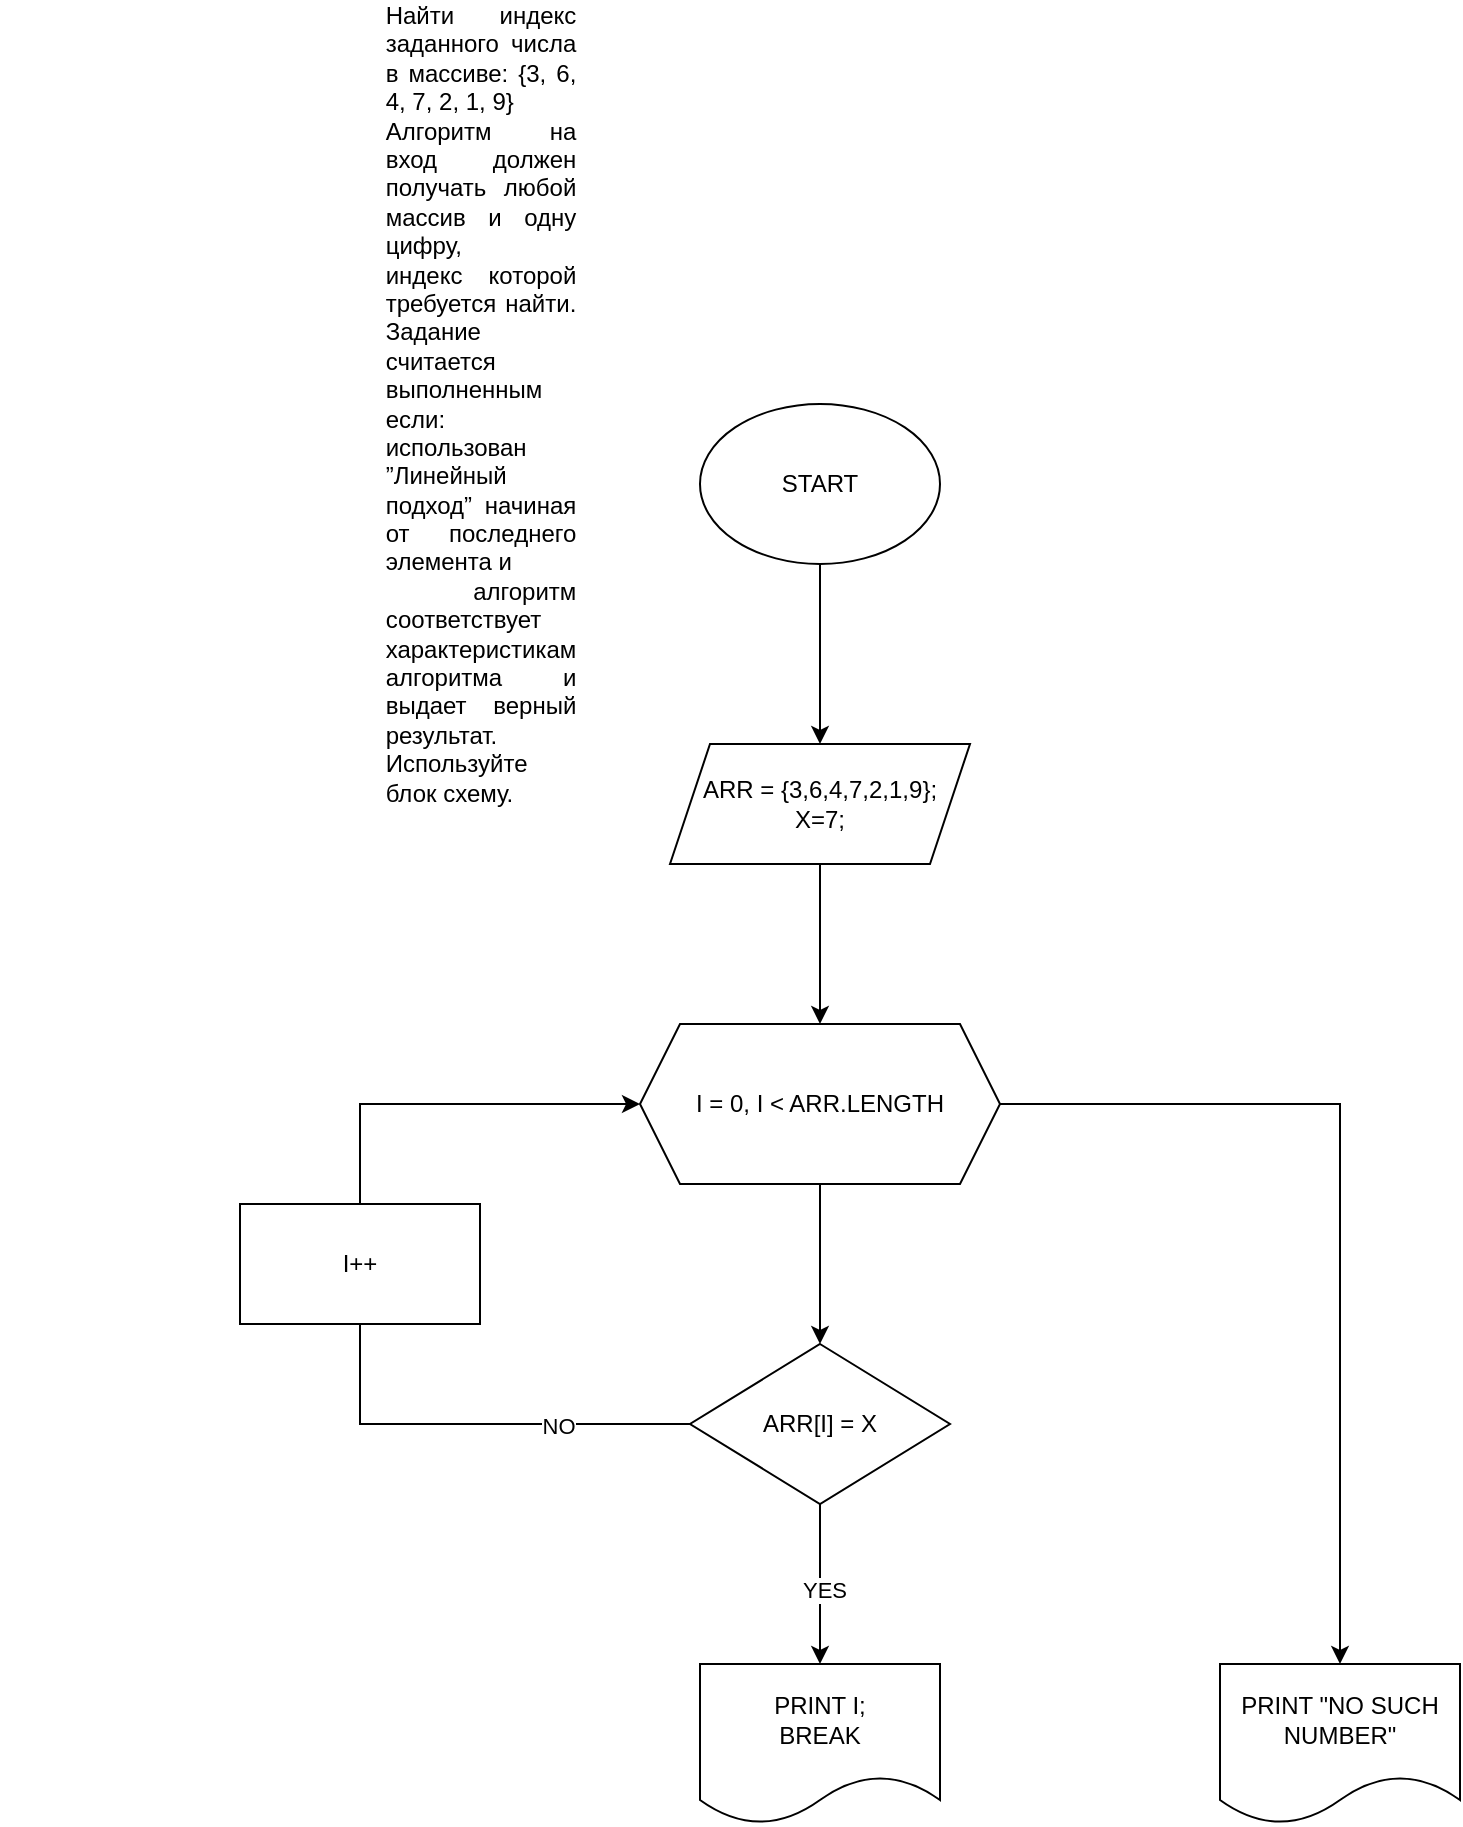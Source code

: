<mxfile version="24.2.2" type="github" pages="2">
  <diagram name="Page-1" id="fB6h32neheZBJvaYyz-M">
    <mxGraphModel dx="1342" dy="688" grid="1" gridSize="10" guides="1" tooltips="1" connect="1" arrows="1" fold="1" page="1" pageScale="1" pageWidth="850" pageHeight="1100" math="0" shadow="0">
      <root>
        <mxCell id="0" />
        <mxCell id="1" parent="0" />
        <mxCell id="WjoO_MJBStT16dwO6STz-3" value="" style="edgeStyle=orthogonalEdgeStyle;rounded=0;orthogonalLoop=1;jettySize=auto;html=1;" parent="1" source="WjoO_MJBStT16dwO6STz-1" target="WjoO_MJBStT16dwO6STz-2" edge="1">
          <mxGeometry relative="1" as="geometry" />
        </mxCell>
        <mxCell id="WjoO_MJBStT16dwO6STz-1" value="START" style="ellipse;whiteSpace=wrap;html=1;" parent="1" vertex="1">
          <mxGeometry x="360" y="210" width="120" height="80" as="geometry" />
        </mxCell>
        <mxCell id="WjoO_MJBStT16dwO6STz-5" value="" style="edgeStyle=orthogonalEdgeStyle;rounded=0;orthogonalLoop=1;jettySize=auto;html=1;" parent="1" source="WjoO_MJBStT16dwO6STz-2" edge="1">
          <mxGeometry relative="1" as="geometry">
            <mxPoint x="420" y="520" as="targetPoint" />
          </mxGeometry>
        </mxCell>
        <mxCell id="WjoO_MJBStT16dwO6STz-2" value="ARR = {3,6,4,7,2,1,9};&lt;div&gt;X=7;&lt;/div&gt;" style="shape=parallelogram;perimeter=parallelogramPerimeter;whiteSpace=wrap;html=1;fixedSize=1;" parent="1" vertex="1">
          <mxGeometry x="345" y="380" width="150" height="60" as="geometry" />
        </mxCell>
        <mxCell id="WjoO_MJBStT16dwO6STz-8" value="" style="edgeStyle=orthogonalEdgeStyle;rounded=0;orthogonalLoop=1;jettySize=auto;html=1;" parent="1" source="WjoO_MJBStT16dwO6STz-6" target="WjoO_MJBStT16dwO6STz-7" edge="1">
          <mxGeometry relative="1" as="geometry" />
        </mxCell>
        <mxCell id="s10NFwCoaK1onwXfpeWf-2" value="" style="edgeStyle=orthogonalEdgeStyle;rounded=0;orthogonalLoop=1;jettySize=auto;html=1;" parent="1" source="WjoO_MJBStT16dwO6STz-6" target="s10NFwCoaK1onwXfpeWf-1" edge="1">
          <mxGeometry relative="1" as="geometry" />
        </mxCell>
        <mxCell id="WjoO_MJBStT16dwO6STz-6" value="I = 0, I &amp;lt; ARR.LENGTH" style="shape=hexagon;perimeter=hexagonPerimeter2;whiteSpace=wrap;html=1;fixedSize=1;" parent="1" vertex="1">
          <mxGeometry x="330" y="520" width="180" height="80" as="geometry" />
        </mxCell>
        <mxCell id="WjoO_MJBStT16dwO6STz-10" value="" style="edgeStyle=orthogonalEdgeStyle;rounded=0;orthogonalLoop=1;jettySize=auto;html=1;" parent="1" source="WjoO_MJBStT16dwO6STz-7" target="WjoO_MJBStT16dwO6STz-9" edge="1">
          <mxGeometry relative="1" as="geometry" />
        </mxCell>
        <mxCell id="WjoO_MJBStT16dwO6STz-11" value="YES" style="edgeLabel;html=1;align=center;verticalAlign=middle;resizable=0;points=[];" parent="WjoO_MJBStT16dwO6STz-10" vertex="1" connectable="0">
          <mxGeometry x="0.075" y="2" relative="1" as="geometry">
            <mxPoint as="offset" />
          </mxGeometry>
        </mxCell>
        <mxCell id="WjoO_MJBStT16dwO6STz-12" style="edgeStyle=orthogonalEdgeStyle;rounded=0;orthogonalLoop=1;jettySize=auto;html=1;entryX=0;entryY=0.5;entryDx=0;entryDy=0;" parent="1" source="WjoO_MJBStT16dwO6STz-7" target="WjoO_MJBStT16dwO6STz-6" edge="1">
          <mxGeometry relative="1" as="geometry">
            <mxPoint x="150" y="560" as="targetPoint" />
            <Array as="points">
              <mxPoint x="190" y="720" />
              <mxPoint x="190" y="560" />
            </Array>
          </mxGeometry>
        </mxCell>
        <mxCell id="WjoO_MJBStT16dwO6STz-14" value="NO" style="edgeLabel;html=1;align=center;verticalAlign=middle;resizable=0;points=[];" parent="WjoO_MJBStT16dwO6STz-12" vertex="1" connectable="0">
          <mxGeometry x="-0.713" y="1" relative="1" as="geometry">
            <mxPoint as="offset" />
          </mxGeometry>
        </mxCell>
        <mxCell id="WjoO_MJBStT16dwO6STz-7" value="ARR[I] = X" style="rhombus;whiteSpace=wrap;html=1;" parent="1" vertex="1">
          <mxGeometry x="355" y="680" width="130" height="80" as="geometry" />
        </mxCell>
        <mxCell id="WjoO_MJBStT16dwO6STz-9" value="PRINT I;&lt;div&gt;BREAK&lt;/div&gt;" style="shape=document;whiteSpace=wrap;html=1;boundedLbl=1;" parent="1" vertex="1">
          <mxGeometry x="360" y="840" width="120" height="80" as="geometry" />
        </mxCell>
        <mxCell id="WjoO_MJBStT16dwO6STz-13" value="I++" style="rounded=0;whiteSpace=wrap;html=1;" parent="1" vertex="1">
          <mxGeometry x="130" y="610" width="120" height="60" as="geometry" />
        </mxCell>
        <mxCell id="s10NFwCoaK1onwXfpeWf-1" value="PRINT &quot;NO SUCH NUMBER&quot;" style="shape=document;whiteSpace=wrap;html=1;boundedLbl=1;" parent="1" vertex="1">
          <mxGeometry x="620" y="840" width="120" height="80" as="geometry" />
        </mxCell>
        <mxCell id="fUHR-lsrMUdIRmNic9rQ-1" value="&lt;div style=&quot;text-align: justify;&quot;&gt;&lt;span style=&quot;background-color: rgb(255, 255, 255); font-family: NaMU, Arial, sans-serif; text-wrap: wrap;&quot;&gt;Найти индекс заданного числа в массиве: {3, 6, 4, 7, 2, 1, 9}&amp;nbsp;&lt;/span&gt;&lt;/div&gt;&lt;div style=&quot;text-align: justify;&quot;&gt;&lt;span style=&quot;background-color: rgb(255, 255, 255); font-family: NaMU, Arial, sans-serif; text-wrap: wrap;&quot;&gt;Алгоритм на вход должен получать любой массив и одну цифру,&amp;nbsp;&lt;/span&gt;&lt;/div&gt;&lt;div style=&quot;text-align: justify;&quot;&gt;&lt;span style=&quot;background-color: rgb(255, 255, 255); font-family: NaMU, Arial, sans-serif; text-wrap: wrap;&quot;&gt;индекс которой требуется найти. Задание считается выполненным если:&amp;nbsp;&lt;/span&gt;&lt;/div&gt;&lt;div style=&quot;text-align: justify;&quot;&gt;&lt;span style=&quot;background-color: rgb(255, 255, 255); font-family: NaMU, Arial, sans-serif; text-wrap: wrap;&quot;&gt;использован ”Линейный подход” начиная от последнего элемента и&lt;/span&gt;&lt;/div&gt;&lt;div style=&quot;text-align: justify;&quot;&gt;&lt;span style=&quot;background-color: rgb(255, 255, 255); font-family: NaMU, Arial, sans-serif; text-wrap: wrap;&quot;&gt;&amp;nbsp;алгоритм соответствует характеристикам алгоритма и выдает верный результат.&amp;nbsp;&lt;/span&gt;&lt;/div&gt;&lt;div style=&quot;text-align: justify;&quot;&gt;&lt;span style=&quot;background-color: rgb(255, 255, 255); font-family: NaMU, Arial, sans-serif; text-wrap: wrap;&quot;&gt;Используйте блок схему.&amp;nbsp;&lt;/span&gt;&lt;/div&gt;" style="text;html=1;align=center;verticalAlign=middle;resizable=0;points=[];autosize=1;strokeColor=none;fillColor=none;rotation=0;" vertex="1" parent="1">
          <mxGeometry x="10" y="160" width="480" height="100" as="geometry" />
        </mxCell>
      </root>
    </mxGraphModel>
  </diagram>
  <diagram id="vNHSJ5Cno3rLMGNHz-jm" name="Page-2">
    <mxGraphModel dx="872" dy="447" grid="1" gridSize="10" guides="1" tooltips="1" connect="1" arrows="1" fold="1" page="1" pageScale="1" pageWidth="850" pageHeight="1100" math="0" shadow="0">
      <root>
        <mxCell id="0" />
        <mxCell id="1" parent="0" />
        <mxCell id="wYb_8j9pllb6LR2uKTDN-5" value="" style="edgeStyle=orthogonalEdgeStyle;rounded=0;orthogonalLoop=1;jettySize=auto;html=1;" parent="1" source="wYb_8j9pllb6LR2uKTDN-1" target="wYb_8j9pllb6LR2uKTDN-4" edge="1">
          <mxGeometry relative="1" as="geometry" />
        </mxCell>
        <mxCell id="wYb_8j9pllb6LR2uKTDN-1" value="START" style="ellipse;whiteSpace=wrap;html=1;" parent="1" vertex="1">
          <mxGeometry x="365.5" y="10" width="120" height="80" as="geometry" />
        </mxCell>
        <mxCell id="CAbDBLqzX8sOtJvfaLqi-4" style="edgeStyle=orthogonalEdgeStyle;rounded=0;orthogonalLoop=1;jettySize=auto;html=1;" parent="1" source="wYb_8j9pllb6LR2uKTDN-4" target="CAbDBLqzX8sOtJvfaLqi-3" edge="1">
          <mxGeometry relative="1" as="geometry" />
        </mxCell>
        <mxCell id="wYb_8j9pllb6LR2uKTDN-4" value="ARR ={3,6,4,7,2,1,9};&lt;div&gt;SQUARESUM = 0&lt;/div&gt;" style="shape=parallelogram;perimeter=parallelogramPerimeter;whiteSpace=wrap;html=1;fixedSize=1;" parent="1" vertex="1">
          <mxGeometry x="353" y="180" width="145" height="60" as="geometry" />
        </mxCell>
        <mxCell id="yib6RBHgo7TCA4eGr_tR-3" style="edgeStyle=orthogonalEdgeStyle;rounded=0;orthogonalLoop=1;jettySize=auto;html=1;exitX=0.5;exitY=1;exitDx=0;exitDy=0;" parent="1" source="CAbDBLqzX8sOtJvfaLqi-3" target="yib6RBHgo7TCA4eGr_tR-4" edge="1">
          <mxGeometry relative="1" as="geometry">
            <mxPoint x="200" y="590" as="targetPoint" />
            <Array as="points">
              <mxPoint x="426" y="500" />
            </Array>
          </mxGeometry>
        </mxCell>
        <mxCell id="yib6RBHgo7TCA4eGr_tR-7" value="" style="edgeStyle=orthogonalEdgeStyle;rounded=0;orthogonalLoop=1;jettySize=auto;html=1;" parent="1" source="CAbDBLqzX8sOtJvfaLqi-3" target="yib6RBHgo7TCA4eGr_tR-6" edge="1">
          <mxGeometry relative="1" as="geometry" />
        </mxCell>
        <mxCell id="CAbDBLqzX8sOtJvfaLqi-3" value="I = 0, I &amp;lt; ARR.LENGTH" style="shape=hexagon;perimeter=hexagonPerimeter2;whiteSpace=wrap;html=1;fixedSize=1;" parent="1" vertex="1">
          <mxGeometry x="343.25" y="310" width="164.5" height="80" as="geometry" />
        </mxCell>
        <mxCell id="yib6RBHgo7TCA4eGr_tR-5" style="edgeStyle=orthogonalEdgeStyle;rounded=0;orthogonalLoop=1;jettySize=auto;html=1;entryX=0;entryY=0.5;entryDx=0;entryDy=0;" parent="1" source="yib6RBHgo7TCA4eGr_tR-4" target="CAbDBLqzX8sOtJvfaLqi-3" edge="1">
          <mxGeometry relative="1" as="geometry">
            <Array as="points">
              <mxPoint x="190" y="350" />
            </Array>
          </mxGeometry>
        </mxCell>
        <mxCell id="yib6RBHgo7TCA4eGr_tR-4" value="SQUARESUM =&lt;br&gt;ARR[I] * ARR[I] + SQUARESUM;&lt;div&gt;I++&lt;/div&gt;" style="rounded=0;whiteSpace=wrap;html=1;" parent="1" vertex="1">
          <mxGeometry x="130" y="470" width="120" height="60" as="geometry" />
        </mxCell>
        <mxCell id="yib6RBHgo7TCA4eGr_tR-6" value="PRINT&lt;br&gt;SQUARESUM" style="shape=document;whiteSpace=wrap;html=1;boundedLbl=1;" parent="1" vertex="1">
          <mxGeometry x="610" y="450" width="120" height="80" as="geometry" />
        </mxCell>
      </root>
    </mxGraphModel>
  </diagram>
</mxfile>
